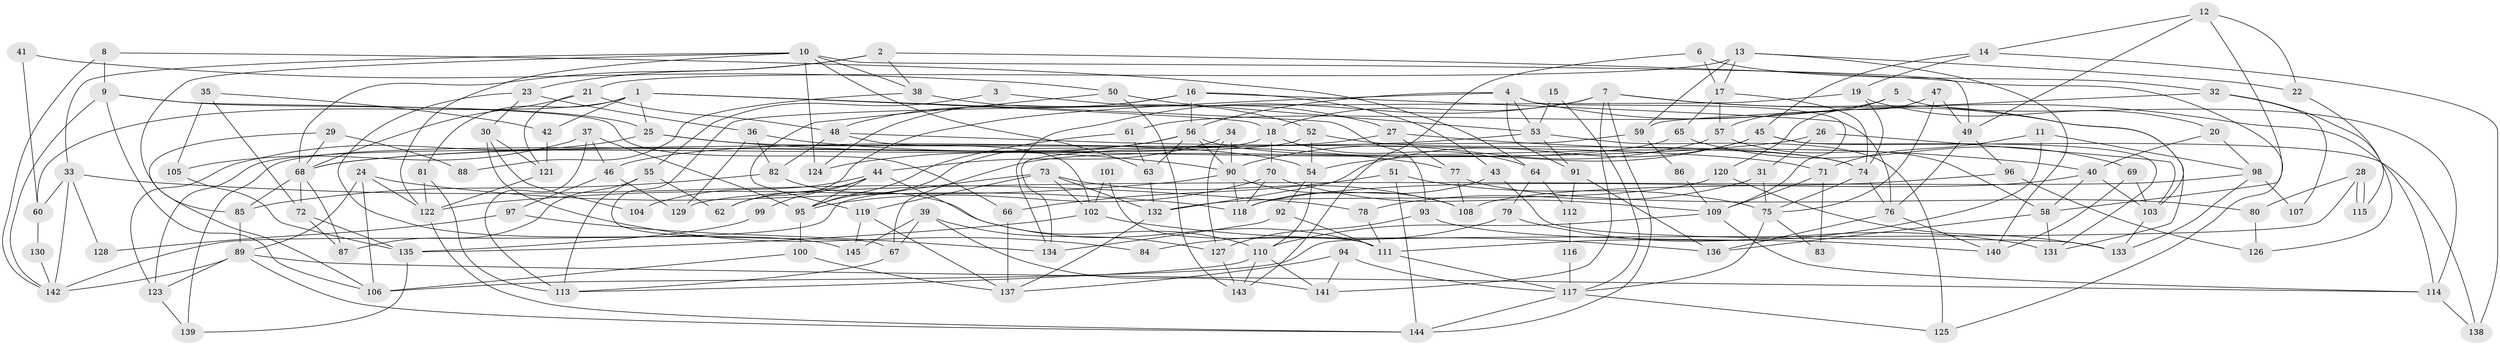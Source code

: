 // Generated by graph-tools (version 1.1) at 2025/50/03/09/25 03:50:02]
// undirected, 145 vertices, 290 edges
graph export_dot {
graph [start="1"]
  node [color=gray90,style=filled];
  1;
  2;
  3;
  4;
  5;
  6;
  7;
  8;
  9;
  10;
  11;
  12;
  13;
  14;
  15;
  16;
  17;
  18;
  19;
  20;
  21;
  22;
  23;
  24;
  25;
  26;
  27;
  28;
  29;
  30;
  31;
  32;
  33;
  34;
  35;
  36;
  37;
  38;
  39;
  40;
  41;
  42;
  43;
  44;
  45;
  46;
  47;
  48;
  49;
  50;
  51;
  52;
  53;
  54;
  55;
  56;
  57;
  58;
  59;
  60;
  61;
  62;
  63;
  64;
  65;
  66;
  67;
  68;
  69;
  70;
  71;
  72;
  73;
  74;
  75;
  76;
  77;
  78;
  79;
  80;
  81;
  82;
  83;
  84;
  85;
  86;
  87;
  88;
  89;
  90;
  91;
  92;
  93;
  94;
  95;
  96;
  97;
  98;
  99;
  100;
  101;
  102;
  103;
  104;
  105;
  106;
  107;
  108;
  109;
  110;
  111;
  112;
  113;
  114;
  115;
  116;
  117;
  118;
  119;
  120;
  121;
  122;
  123;
  124;
  125;
  126;
  127;
  128;
  129;
  130;
  131;
  132;
  133;
  134;
  135;
  136;
  137;
  138;
  139;
  140;
  141;
  142;
  143;
  144;
  145;
  1 -- 18;
  1 -- 25;
  1 -- 42;
  1 -- 60;
  1 -- 81;
  1 -- 93;
  2 -- 23;
  2 -- 68;
  2 -- 38;
  2 -- 125;
  3 -- 55;
  3 -- 27;
  4 -- 91;
  4 -- 56;
  4 -- 53;
  4 -- 62;
  4 -- 109;
  4 -- 131;
  5 -- 114;
  5 -- 61;
  5 -- 57;
  6 -- 143;
  6 -- 17;
  6 -- 32;
  7 -- 114;
  7 -- 103;
  7 -- 18;
  7 -- 134;
  7 -- 141;
  7 -- 144;
  8 -- 9;
  8 -- 142;
  8 -- 64;
  9 -- 142;
  9 -- 25;
  9 -- 66;
  9 -- 106;
  10 -- 124;
  10 -- 122;
  10 -- 33;
  10 -- 38;
  10 -- 49;
  10 -- 63;
  10 -- 85;
  11 -- 71;
  11 -- 111;
  11 -- 98;
  12 -- 14;
  12 -- 58;
  12 -- 22;
  12 -- 49;
  13 -- 140;
  13 -- 17;
  13 -- 21;
  13 -- 22;
  13 -- 59;
  14 -- 45;
  14 -- 138;
  14 -- 19;
  15 -- 53;
  15 -- 117;
  16 -- 56;
  16 -- 76;
  16 -- 43;
  16 -- 48;
  16 -- 124;
  17 -- 57;
  17 -- 74;
  17 -- 65;
  18 -- 70;
  18 -- 64;
  18 -- 123;
  19 -- 74;
  19 -- 20;
  19 -- 67;
  20 -- 98;
  20 -- 40;
  21 -- 48;
  21 -- 68;
  21 -- 121;
  22 -- 115;
  23 -- 36;
  23 -- 145;
  23 -- 30;
  24 -- 106;
  24 -- 118;
  24 -- 89;
  24 -- 122;
  25 -- 90;
  25 -- 123;
  25 -- 54;
  26 -- 68;
  26 -- 31;
  26 -- 103;
  27 -- 77;
  27 -- 40;
  27 -- 46;
  28 -- 115;
  28 -- 115;
  28 -- 106;
  28 -- 80;
  29 -- 106;
  29 -- 68;
  29 -- 88;
  30 -- 121;
  30 -- 84;
  30 -- 104;
  31 -- 75;
  31 -- 78;
  32 -- 59;
  32 -- 107;
  32 -- 126;
  33 -- 142;
  33 -- 60;
  33 -- 78;
  33 -- 128;
  34 -- 90;
  34 -- 44;
  34 -- 127;
  35 -- 42;
  35 -- 72;
  35 -- 105;
  36 -- 82;
  36 -- 77;
  36 -- 129;
  37 -- 95;
  37 -- 46;
  37 -- 105;
  37 -- 113;
  38 -- 52;
  38 -- 88;
  39 -- 127;
  39 -- 67;
  39 -- 141;
  39 -- 145;
  40 -- 118;
  40 -- 58;
  40 -- 103;
  41 -- 50;
  41 -- 60;
  42 -- 121;
  43 -- 133;
  43 -- 118;
  44 -- 62;
  44 -- 110;
  44 -- 95;
  44 -- 99;
  44 -- 104;
  45 -- 54;
  45 -- 131;
  45 -- 132;
  45 -- 138;
  46 -- 129;
  46 -- 97;
  47 -- 49;
  47 -- 75;
  47 -- 120;
  48 -- 102;
  48 -- 71;
  48 -- 82;
  49 -- 76;
  49 -- 96;
  50 -- 53;
  50 -- 143;
  50 -- 119;
  51 -- 66;
  51 -- 144;
  51 -- 75;
  52 -- 54;
  52 -- 74;
  52 -- 139;
  53 -- 68;
  53 -- 91;
  53 -- 125;
  54 -- 110;
  54 -- 92;
  55 -- 113;
  55 -- 87;
  55 -- 62;
  56 -- 63;
  56 -- 74;
  56 -- 90;
  56 -- 95;
  56 -- 124;
  57 -- 90;
  57 -- 58;
  58 -- 131;
  58 -- 136;
  59 -- 134;
  59 -- 86;
  60 -- 130;
  61 -- 95;
  61 -- 63;
  63 -- 132;
  64 -- 79;
  64 -- 112;
  65 -- 67;
  65 -- 69;
  66 -- 137;
  67 -- 113;
  68 -- 85;
  68 -- 72;
  68 -- 87;
  69 -- 103;
  69 -- 140;
  70 -- 118;
  70 -- 95;
  70 -- 109;
  71 -- 109;
  71 -- 83;
  72 -- 135;
  72 -- 87;
  73 -- 119;
  73 -- 102;
  73 -- 108;
  73 -- 132;
  73 -- 142;
  74 -- 75;
  74 -- 76;
  75 -- 117;
  75 -- 83;
  76 -- 136;
  76 -- 140;
  77 -- 80;
  77 -- 108;
  78 -- 111;
  79 -- 131;
  79 -- 84;
  80 -- 126;
  81 -- 113;
  81 -- 122;
  82 -- 85;
  82 -- 111;
  85 -- 89;
  86 -- 109;
  89 -- 144;
  89 -- 114;
  89 -- 123;
  89 -- 142;
  90 -- 122;
  90 -- 108;
  90 -- 118;
  91 -- 136;
  91 -- 112;
  92 -- 111;
  92 -- 134;
  93 -- 140;
  93 -- 127;
  94 -- 141;
  94 -- 117;
  94 -- 137;
  95 -- 100;
  96 -- 108;
  96 -- 126;
  97 -- 134;
  97 -- 128;
  98 -- 133;
  98 -- 107;
  98 -- 129;
  99 -- 135;
  100 -- 137;
  100 -- 106;
  101 -- 102;
  101 -- 111;
  102 -- 136;
  102 -- 135;
  103 -- 133;
  105 -- 135;
  109 -- 110;
  109 -- 114;
  110 -- 141;
  110 -- 113;
  110 -- 143;
  111 -- 117;
  112 -- 116;
  114 -- 138;
  116 -- 117;
  117 -- 144;
  117 -- 125;
  119 -- 137;
  119 -- 145;
  120 -- 132;
  120 -- 133;
  121 -- 122;
  122 -- 144;
  123 -- 139;
  127 -- 143;
  130 -- 142;
  132 -- 137;
  135 -- 139;
}
